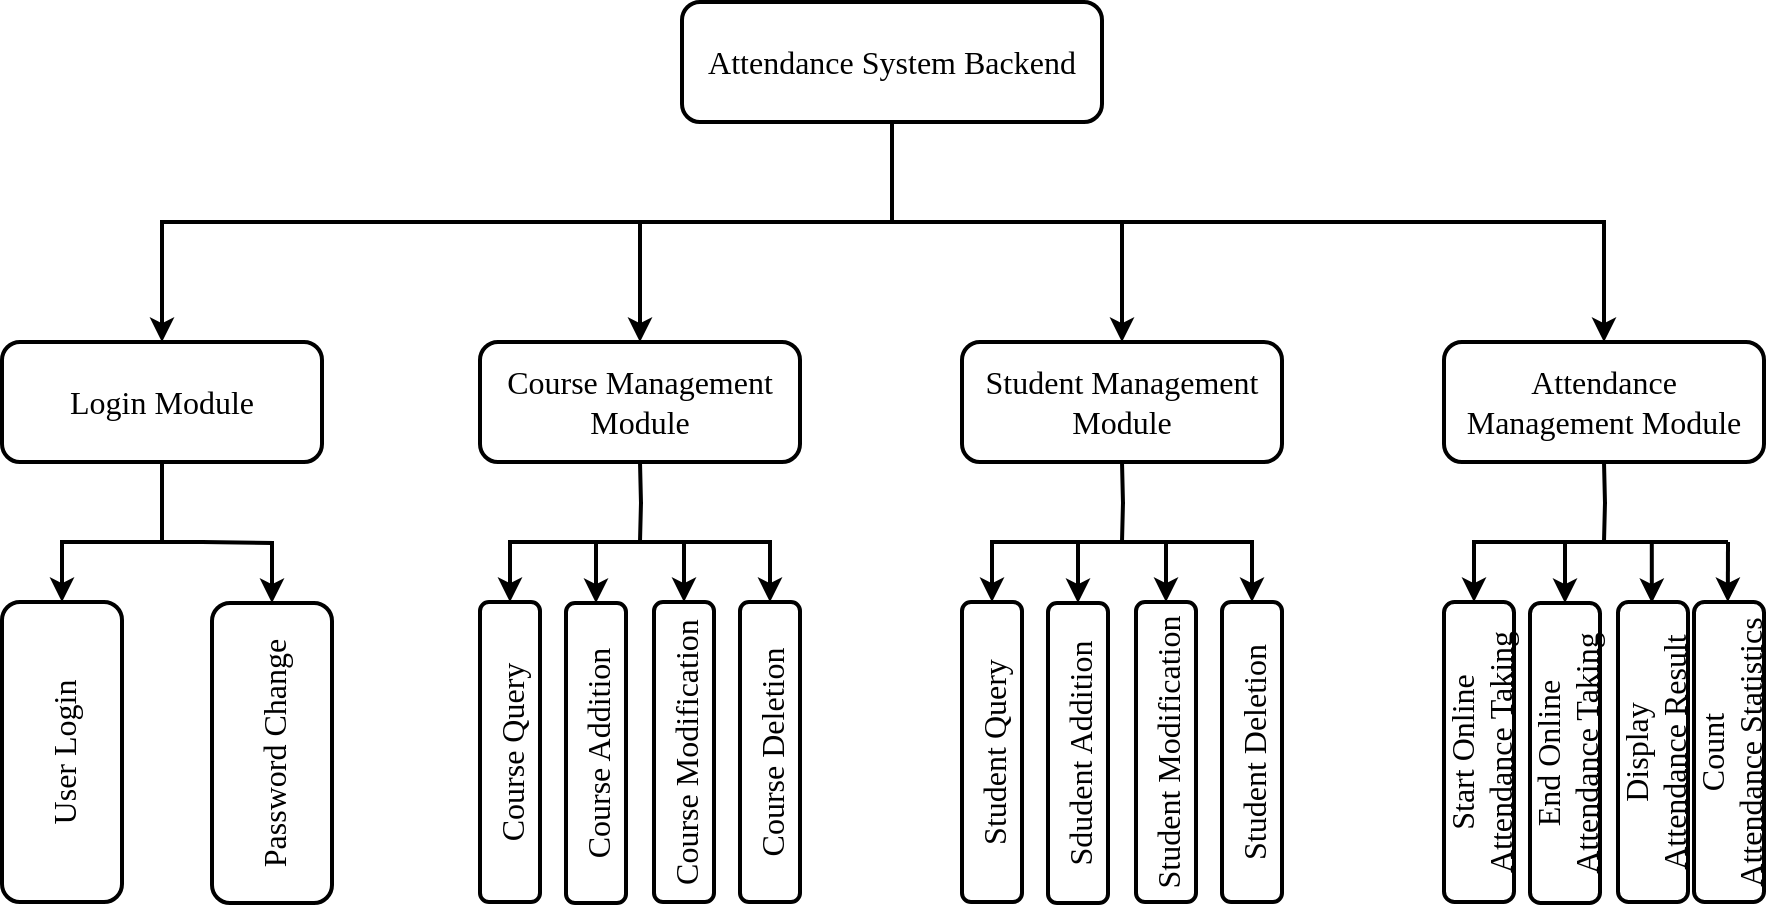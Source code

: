 <mxfile version="10.7.5" type="github"><diagram id="XP75O8i4h_e0qtDeSOuY" name="Page-1"><mxGraphModel dx="1394" dy="764" grid="1" gridSize="10" guides="1" tooltips="1" connect="1" arrows="1" fold="1" page="1" pageScale="1" pageWidth="1169" pageHeight="1654" math="0" shadow="0"><root><mxCell id="0"/><mxCell id="1" parent="0"/><mxCell id="nr78tzx3Nxgd6cYIlFxQ-1" value="" style="group;strokeWidth=2;fontFamily=Times New Roman;fontSize=16;" parent="1" vertex="1" connectable="0"><mxGeometry x="144" y="280" width="881" height="450.5" as="geometry"/></mxCell><mxCell id="Jf4ceNPTvB0KaYkVi9M4-646" style="edgeStyle=orthogonalEdgeStyle;rounded=0;orthogonalLoop=1;jettySize=auto;html=1;startArrow=none;startFill=0;endArrow=none;endFill=0;fontSize=16;strokeWidth=2;fontFamily=Times New Roman;" parent="nr78tzx3Nxgd6cYIlFxQ-1" source="Jf4ceNPTvB0KaYkVi9M4-635" edge="1"><mxGeometry relative="1" as="geometry"><mxPoint x="445" y="110" as="targetPoint"/></mxGeometry></mxCell><mxCell id="Jf4ceNPTvB0KaYkVi9M4-635" value="Attendance System Backend" style="rounded=1;whiteSpace=wrap;html=1;fontSize=16;strokeWidth=2;fontFamily=Times New Roman;" parent="nr78tzx3Nxgd6cYIlFxQ-1" vertex="1"><mxGeometry x="340" width="210" height="60" as="geometry"/></mxCell><mxCell id="Jf4ceNPTvB0KaYkVi9M4-652" style="edgeStyle=orthogonalEdgeStyle;rounded=0;orthogonalLoop=1;jettySize=auto;html=1;exitX=0.5;exitY=1;exitDx=0;exitDy=0;startArrow=none;startFill=0;endArrow=none;endFill=0;fontSize=16;strokeWidth=2;fontFamily=Times New Roman;" parent="nr78tzx3Nxgd6cYIlFxQ-1" source="Jf4ceNPTvB0KaYkVi9M4-636" edge="1"><mxGeometry relative="1" as="geometry"><mxPoint x="80" y="270" as="targetPoint"/></mxGeometry></mxCell><mxCell id="Jf4ceNPTvB0KaYkVi9M4-636" value="&lt;p&gt;Login Module&lt;/p&gt;" style="rounded=1;whiteSpace=wrap;html=1;fontSize=16;strokeWidth=2;fontFamily=Times New Roman;" parent="nr78tzx3Nxgd6cYIlFxQ-1" vertex="1"><mxGeometry y="170" width="160" height="60" as="geometry"/></mxCell><mxCell id="Jf4ceNPTvB0KaYkVi9M4-641" value="Course Management Module" style="rounded=1;whiteSpace=wrap;html=1;fontSize=16;strokeWidth=2;fontFamily=Times New Roman;" parent="nr78tzx3Nxgd6cYIlFxQ-1" vertex="1"><mxGeometry x="239" y="170" width="160" height="60" as="geometry"/></mxCell><mxCell id="Jf4ceNPTvB0KaYkVi9M4-642" value="Student Management Module" style="rounded=1;whiteSpace=wrap;html=1;fontSize=16;strokeWidth=2;fontFamily=Times New Roman;" parent="nr78tzx3Nxgd6cYIlFxQ-1" vertex="1"><mxGeometry x="480" y="170" width="160" height="60" as="geometry"/></mxCell><mxCell id="Jf4ceNPTvB0KaYkVi9M4-645" style="edgeStyle=orthogonalEdgeStyle;rounded=0;orthogonalLoop=1;jettySize=auto;html=1;exitX=0.5;exitY=0;exitDx=0;exitDy=0;startArrow=classic;startFill=1;endArrow=classic;endFill=1;fontSize=16;entryX=0.5;entryY=0;entryDx=0;entryDy=0;strokeWidth=2;fontFamily=Times New Roman;" parent="nr78tzx3Nxgd6cYIlFxQ-1" source="Jf4ceNPTvB0KaYkVi9M4-641" target="Jf4ceNPTvB0KaYkVi9M4-642" edge="1"><mxGeometry relative="1" as="geometry"><mxPoint x="560" y="80" as="targetPoint"/><Array as="points"><mxPoint x="319" y="110"/><mxPoint x="560" y="110"/></Array></mxGeometry></mxCell><mxCell id="Jf4ceNPTvB0KaYkVi9M4-643" value="Attendance Management Module" style="rounded=1;whiteSpace=wrap;html=1;fontSize=16;strokeWidth=2;fontFamily=Times New Roman;" parent="nr78tzx3Nxgd6cYIlFxQ-1" vertex="1"><mxGeometry x="721" y="170" width="160" height="60" as="geometry"/></mxCell><mxCell id="Jf4ceNPTvB0KaYkVi9M4-644" style="edgeStyle=orthogonalEdgeStyle;rounded=0;orthogonalLoop=1;jettySize=auto;html=1;fontSize=16;exitX=0.5;exitY=0;exitDx=0;exitDy=0;endArrow=classic;endFill=1;startArrow=classic;startFill=1;strokeWidth=2;fontFamily=Times New Roman;" parent="nr78tzx3Nxgd6cYIlFxQ-1" source="Jf4ceNPTvB0KaYkVi9M4-643" target="Jf4ceNPTvB0KaYkVi9M4-636" edge="1"><mxGeometry relative="1" as="geometry"><mxPoint x="445" y="110" as="targetPoint"/><mxPoint x="800" y="110" as="sourcePoint"/><Array as="points"><mxPoint x="801" y="110"/><mxPoint x="80" y="110"/></Array></mxGeometry></mxCell><mxCell id="Jf4ceNPTvB0KaYkVi9M4-648" value="User Login" style="rounded=1;direction=south;horizontal=0;fontSize=16;strokeWidth=2;fontFamily=Times New Roman;" parent="nr78tzx3Nxgd6cYIlFxQ-1" vertex="1"><mxGeometry y="300" width="60" height="150" as="geometry"/></mxCell><mxCell id="Jf4ceNPTvB0KaYkVi9M4-649" value="" style="edgeStyle=orthogonalEdgeStyle;elbow=vertical;rounded=0;strokeWidth=2;fontFamily=Times New Roman;fontSize=16;" parent="nr78tzx3Nxgd6cYIlFxQ-1" target="Jf4ceNPTvB0KaYkVi9M4-648" edge="1"><mxGeometry relative="1" as="geometry"><mxPoint x="100" y="270" as="sourcePoint"/><Array as="points"><mxPoint x="100" y="270"/><mxPoint x="30" y="270"/></Array></mxGeometry></mxCell><mxCell id="Jf4ceNPTvB0KaYkVi9M4-650" value="Password Change" style="rounded=1;direction=south;fontSize=16;horizontal=0;rotation=0;strokeWidth=2;fontFamily=Times New Roman;" parent="nr78tzx3Nxgd6cYIlFxQ-1" vertex="1"><mxGeometry x="105" y="300.5" width="60" height="150" as="geometry"/></mxCell><mxCell id="Jf4ceNPTvB0KaYkVi9M4-651" value="" style="edgeStyle=orthogonalEdgeStyle;elbow=vertical;rounded=0;strokeWidth=2;fontFamily=Times New Roman;fontSize=16;" parent="nr78tzx3Nxgd6cYIlFxQ-1" target="Jf4ceNPTvB0KaYkVi9M4-650" edge="1"><mxGeometry relative="1" as="geometry"><mxPoint x="100" y="270" as="sourcePoint"/></mxGeometry></mxCell><mxCell id="HuW9LGyB1FcWoMWZm66v-2" style="edgeStyle=orthogonalEdgeStyle;rounded=0;orthogonalLoop=1;jettySize=auto;html=1;exitX=0.5;exitY=1;exitDx=0;exitDy=0;startArrow=none;startFill=0;endArrow=none;endFill=0;fontSize=16;strokeWidth=2;fontFamily=Times New Roman;" parent="nr78tzx3Nxgd6cYIlFxQ-1" edge="1"><mxGeometry relative="1" as="geometry"><mxPoint x="319" y="270" as="targetPoint"/><mxPoint x="319" y="230" as="sourcePoint"/></mxGeometry></mxCell><mxCell id="HuW9LGyB1FcWoMWZm66v-3" value="Course Query" style="rounded=1;direction=south;horizontal=0;fontSize=16;strokeWidth=2;fontFamily=Times New Roman;" parent="nr78tzx3Nxgd6cYIlFxQ-1" vertex="1"><mxGeometry x="239" y="300" width="30" height="150" as="geometry"/></mxCell><mxCell id="HuW9LGyB1FcWoMWZm66v-4" value="" style="edgeStyle=orthogonalEdgeStyle;elbow=vertical;rounded=0;strokeWidth=2;fontFamily=Times New Roman;fontSize=16;" parent="nr78tzx3Nxgd6cYIlFxQ-1" target="HuW9LGyB1FcWoMWZm66v-3" edge="1"><mxGeometry relative="1" as="geometry"><mxPoint x="320" y="270" as="sourcePoint"/><Array as="points"><mxPoint x="320" y="270"/><mxPoint x="254" y="270"/></Array></mxGeometry></mxCell><mxCell id="HuW9LGyB1FcWoMWZm66v-5" value="Course Addition" style="rounded=1;direction=south;fontSize=16;horizontal=0;rotation=0;strokeWidth=2;fontFamily=Times New Roman;" parent="nr78tzx3Nxgd6cYIlFxQ-1" vertex="1"><mxGeometry x="282" y="300.5" width="30" height="150" as="geometry"/></mxCell><mxCell id="HuW9LGyB1FcWoMWZm66v-6" value="" style="edgeStyle=orthogonalEdgeStyle;elbow=vertical;rounded=0;strokeWidth=2;fontFamily=Times New Roman;fontSize=16;" parent="nr78tzx3Nxgd6cYIlFxQ-1" target="HuW9LGyB1FcWoMWZm66v-5" edge="1"><mxGeometry relative="1" as="geometry"><mxPoint x="352" y="270" as="sourcePoint"/><Array as="points"><mxPoint x="340" y="270"/><mxPoint x="297" y="270"/></Array></mxGeometry></mxCell><mxCell id="HuW9LGyB1FcWoMWZm66v-8" value="Course Modification" style="rounded=1;direction=south;horizontal=0;fontSize=16;strokeWidth=2;fontFamily=Times New Roman;" parent="nr78tzx3Nxgd6cYIlFxQ-1" vertex="1"><mxGeometry x="326" y="300" width="30" height="150" as="geometry"/></mxCell><mxCell id="HuW9LGyB1FcWoMWZm66v-10" value="Course Deletion" style="rounded=1;direction=south;fontSize=16;horizontal=0;rotation=0;strokeWidth=2;fontFamily=Times New Roman;" parent="nr78tzx3Nxgd6cYIlFxQ-1" vertex="1"><mxGeometry x="369" y="300" width="30" height="150" as="geometry"/></mxCell><mxCell id="HuW9LGyB1FcWoMWZm66v-13" value="" style="edgeStyle=orthogonalEdgeStyle;elbow=vertical;rounded=0;entryX=0;entryY=0.5;entryDx=0;entryDy=0;exitX=0;exitY=0.5;exitDx=0;exitDy=0;startArrow=classic;startFill=1;strokeWidth=2;fontFamily=Times New Roman;fontSize=16;" parent="nr78tzx3Nxgd6cYIlFxQ-1" source="HuW9LGyB1FcWoMWZm66v-10" target="HuW9LGyB1FcWoMWZm66v-8" edge="1"><mxGeometry relative="1" as="geometry"><mxPoint x="389" y="280" as="sourcePoint"/><mxPoint x="323" y="300" as="targetPoint"/><Array as="points"><mxPoint x="384" y="270"/><mxPoint x="341" y="270"/></Array></mxGeometry></mxCell><mxCell id="HuW9LGyB1FcWoMWZm66v-22" style="edgeStyle=orthogonalEdgeStyle;rounded=0;orthogonalLoop=1;jettySize=auto;html=1;exitX=0.5;exitY=1;exitDx=0;exitDy=0;startArrow=none;startFill=0;endArrow=none;endFill=0;fontSize=16;strokeWidth=2;fontFamily=Times New Roman;" parent="nr78tzx3Nxgd6cYIlFxQ-1" edge="1"><mxGeometry relative="1" as="geometry"><mxPoint x="560" y="270" as="targetPoint"/><mxPoint x="560" y="230" as="sourcePoint"/></mxGeometry></mxCell><mxCell id="HuW9LGyB1FcWoMWZm66v-23" value="Student Query" style="rounded=1;direction=south;horizontal=0;fontSize=16;strokeWidth=2;fontFamily=Times New Roman;" parent="nr78tzx3Nxgd6cYIlFxQ-1" vertex="1"><mxGeometry x="480" y="300" width="30" height="150" as="geometry"/></mxCell><mxCell id="HuW9LGyB1FcWoMWZm66v-24" value="" style="edgeStyle=orthogonalEdgeStyle;elbow=vertical;rounded=0;strokeWidth=2;fontFamily=Times New Roman;fontSize=16;" parent="nr78tzx3Nxgd6cYIlFxQ-1" target="HuW9LGyB1FcWoMWZm66v-23" edge="1"><mxGeometry relative="1" as="geometry"><mxPoint x="561" y="270" as="sourcePoint"/><Array as="points"><mxPoint x="561" y="270"/><mxPoint x="495" y="270"/></Array></mxGeometry></mxCell><mxCell id="HuW9LGyB1FcWoMWZm66v-25" value="Sdudent Addition" style="rounded=1;direction=south;fontSize=16;horizontal=0;rotation=0;strokeWidth=2;fontFamily=Times New Roman;" parent="nr78tzx3Nxgd6cYIlFxQ-1" vertex="1"><mxGeometry x="523" y="300.5" width="30" height="150" as="geometry"/></mxCell><mxCell id="HuW9LGyB1FcWoMWZm66v-26" value="" style="edgeStyle=orthogonalEdgeStyle;elbow=vertical;rounded=0;strokeWidth=2;fontFamily=Times New Roman;fontSize=16;" parent="nr78tzx3Nxgd6cYIlFxQ-1" target="HuW9LGyB1FcWoMWZm66v-25" edge="1"><mxGeometry relative="1" as="geometry"><mxPoint x="602" y="270" as="sourcePoint"/><Array as="points"><mxPoint x="581" y="270"/><mxPoint x="538" y="270"/></Array></mxGeometry></mxCell><mxCell id="HuW9LGyB1FcWoMWZm66v-27" value="Student Modification" style="rounded=1;direction=south;horizontal=0;fontSize=16;strokeWidth=2;fontFamily=Times New Roman;" parent="nr78tzx3Nxgd6cYIlFxQ-1" vertex="1"><mxGeometry x="567" y="300" width="30" height="150" as="geometry"/></mxCell><mxCell id="HuW9LGyB1FcWoMWZm66v-28" value="Student Deletion" style="rounded=1;direction=south;fontSize=16;horizontal=0;rotation=0;strokeWidth=2;fontFamily=Times New Roman;" parent="nr78tzx3Nxgd6cYIlFxQ-1" vertex="1"><mxGeometry x="610" y="300" width="30" height="150" as="geometry"/></mxCell><mxCell id="HuW9LGyB1FcWoMWZm66v-29" value="" style="edgeStyle=orthogonalEdgeStyle;elbow=vertical;rounded=0;entryX=0;entryY=0.5;entryDx=0;entryDy=0;exitX=0;exitY=0.5;exitDx=0;exitDy=0;startArrow=classic;startFill=1;strokeWidth=2;fontFamily=Times New Roman;fontSize=16;" parent="nr78tzx3Nxgd6cYIlFxQ-1" source="HuW9LGyB1FcWoMWZm66v-28" target="HuW9LGyB1FcWoMWZm66v-27" edge="1"><mxGeometry relative="1" as="geometry"><mxPoint x="630" y="280" as="sourcePoint"/><mxPoint x="564" y="300" as="targetPoint"/><Array as="points"><mxPoint x="625" y="270"/><mxPoint x="582" y="270"/></Array></mxGeometry></mxCell><mxCell id="HuW9LGyB1FcWoMWZm66v-30" style="edgeStyle=orthogonalEdgeStyle;rounded=0;orthogonalLoop=1;jettySize=auto;html=1;exitX=0.5;exitY=1;exitDx=0;exitDy=0;startArrow=none;startFill=0;endArrow=none;endFill=0;fontSize=16;strokeWidth=2;fontFamily=Times New Roman;" parent="nr78tzx3Nxgd6cYIlFxQ-1" edge="1"><mxGeometry relative="1" as="geometry"><mxPoint x="801" y="270" as="targetPoint"/><mxPoint x="801" y="230" as="sourcePoint"/></mxGeometry></mxCell><mxCell id="HuW9LGyB1FcWoMWZm66v-31" value="Start Online&#10;Attendance Taking" style="rounded=1;direction=south;horizontal=0;fontSize=16;strokeWidth=2;fontFamily=Times New Roman;" parent="nr78tzx3Nxgd6cYIlFxQ-1" vertex="1"><mxGeometry x="721" y="300" width="35" height="150" as="geometry"/></mxCell><mxCell id="HuW9LGyB1FcWoMWZm66v-32" value="" style="edgeStyle=orthogonalEdgeStyle;elbow=vertical;rounded=0;strokeWidth=2;fontFamily=Times New Roman;fontSize=16;" parent="nr78tzx3Nxgd6cYIlFxQ-1" target="HuW9LGyB1FcWoMWZm66v-31" edge="1"><mxGeometry relative="1" as="geometry"><mxPoint x="802" y="270" as="sourcePoint"/><Array as="points"><mxPoint x="802" y="270"/><mxPoint x="736" y="270"/></Array></mxGeometry></mxCell><mxCell id="HuW9LGyB1FcWoMWZm66v-33" value="End Online &#10;Attendance Taking" style="rounded=1;direction=south;fontSize=16;horizontal=0;rotation=0;strokeWidth=2;fontFamily=Times New Roman;" parent="nr78tzx3Nxgd6cYIlFxQ-1" vertex="1"><mxGeometry x="764" y="300.5" width="35" height="150" as="geometry"/></mxCell><mxCell id="HuW9LGyB1FcWoMWZm66v-34" value="" style="edgeStyle=orthogonalEdgeStyle;elbow=vertical;rounded=0;strokeWidth=2;fontFamily=Times New Roman;fontSize=16;" parent="nr78tzx3Nxgd6cYIlFxQ-1" target="HuW9LGyB1FcWoMWZm66v-33" edge="1"><mxGeometry relative="1" as="geometry"><mxPoint x="842" y="270" as="sourcePoint"/><Array as="points"><mxPoint x="822" y="270"/><mxPoint x="779" y="270"/></Array></mxGeometry></mxCell><mxCell id="HuW9LGyB1FcWoMWZm66v-35" value="Display &#10;Attendance Result" style="rounded=1;direction=south;horizontal=0;fontSize=16;strokeWidth=2;fontFamily=Times New Roman;" parent="nr78tzx3Nxgd6cYIlFxQ-1" vertex="1"><mxGeometry x="808" y="300" width="35" height="150" as="geometry"/></mxCell><mxCell id="HuW9LGyB1FcWoMWZm66v-38" value="Count&#10;Attendance Statistics" style="rounded=1;direction=south;horizontal=0;fontSize=16;strokeWidth=2;fontFamily=Times New Roman;" parent="nr78tzx3Nxgd6cYIlFxQ-1" vertex="1"><mxGeometry x="846" y="300" width="35" height="150" as="geometry"/></mxCell><mxCell id="HuW9LGyB1FcWoMWZm66v-42" value="" style="edgeStyle=orthogonalEdgeStyle;elbow=vertical;rounded=0;strokeWidth=2;fontFamily=Times New Roman;fontSize=16;" parent="nr78tzx3Nxgd6cYIlFxQ-1" edge="1"><mxGeometry relative="1" as="geometry"><mxPoint x="863" y="270" as="sourcePoint"/><Array as="points"><mxPoint x="825" y="270"/></Array><mxPoint x="824.912" y="300.5" as="targetPoint"/></mxGeometry></mxCell><mxCell id="HuW9LGyB1FcWoMWZm66v-43" value="" style="edgeStyle=orthogonalEdgeStyle;elbow=vertical;rounded=0;strokeWidth=2;fontFamily=Times New Roman;fontSize=16;" parent="nr78tzx3Nxgd6cYIlFxQ-1" edge="1"><mxGeometry relative="1" as="geometry"><mxPoint x="863" y="270" as="sourcePoint"/><Array as="points"><mxPoint x="863" y="270"/></Array><mxPoint x="862.912" y="300" as="targetPoint"/></mxGeometry></mxCell></root></mxGraphModel></diagram><diagram id="2rw0ekKiOPm2Z43xsEIM" name="Page-2"><mxGraphModel dx="1394" dy="764" grid="1" gridSize="10" guides="1" tooltips="1" connect="1" arrows="1" fold="1" page="1" pageScale="1" pageWidth="1169" pageHeight="1654" math="0" shadow="0"><root><mxCell id="0JlnP3TCl77owEYfYUdM-0"/><mxCell id="0JlnP3TCl77owEYfYUdM-1" parent="0JlnP3TCl77owEYfYUdM-0"/><mxCell id="0l5lb1MyClgkefUJJr4b-0" value="" style="group;strokeWidth=2;fontFamily=Times New Roman;fontSize=16;" parent="0JlnP3TCl77owEYfYUdM-1" vertex="1" connectable="0"><mxGeometry x="120" y="279.5" width="881" height="450.5" as="geometry"/></mxCell><mxCell id="RZPuJrItvvaIGkLxNK0i-1" style="edgeStyle=orthogonalEdgeStyle;rounded=0;orthogonalLoop=1;jettySize=auto;html=1;startArrow=none;startFill=0;endArrow=none;endFill=0;fontSize=16;strokeWidth=2;fontFamily=Times New Roman;" parent="0l5lb1MyClgkefUJJr4b-0" source="RZPuJrItvvaIGkLxNK0i-2" edge="1"><mxGeometry relative="1" as="geometry"><mxPoint x="445" y="110" as="targetPoint"/></mxGeometry></mxCell><mxCell id="RZPuJrItvvaIGkLxNK0i-2" value="Attendance System Frontend" style="rounded=1;whiteSpace=wrap;html=1;fontSize=16;strokeWidth=2;fontFamily=Times New Roman;" parent="0l5lb1MyClgkefUJJr4b-0" vertex="1"><mxGeometry x="330" width="230" height="60" as="geometry"/></mxCell><mxCell id="RZPuJrItvvaIGkLxNK0i-4" value="Login Module" style="rounded=1;whiteSpace=wrap;html=1;fontSize=16;strokeWidth=2;fontFamily=Times New Roman;" parent="0l5lb1MyClgkefUJJr4b-0" vertex="1"><mxGeometry y="170" width="160" height="60" as="geometry"/></mxCell><mxCell id="RZPuJrItvvaIGkLxNK0i-6" value="Personal Information Management Module" style="rounded=1;whiteSpace=wrap;html=1;fontSize=16;strokeWidth=2;fontFamily=Times New Roman;" parent="0l5lb1MyClgkefUJJr4b-0" vertex="1"><mxGeometry x="239" y="170" width="160" height="60" as="geometry"/></mxCell><mxCell id="RZPuJrItvvaIGkLxNK0i-7" value="Barcode Scanning Module" style="rounded=1;whiteSpace=wrap;html=1;fontSize=16;strokeWidth=2;fontFamily=Times New Roman;" parent="0l5lb1MyClgkefUJJr4b-0" vertex="1"><mxGeometry x="480" y="170" width="160" height="60" as="geometry"/></mxCell><mxCell id="RZPuJrItvvaIGkLxNK0i-5" style="edgeStyle=orthogonalEdgeStyle;rounded=0;orthogonalLoop=1;jettySize=auto;html=1;exitX=0.5;exitY=0;exitDx=0;exitDy=0;startArrow=classic;startFill=1;endArrow=classic;endFill=1;fontSize=16;entryX=0.5;entryY=0;entryDx=0;entryDy=0;strokeWidth=2;fontFamily=Times New Roman;" parent="0l5lb1MyClgkefUJJr4b-0" source="RZPuJrItvvaIGkLxNK0i-6" target="RZPuJrItvvaIGkLxNK0i-7" edge="1"><mxGeometry relative="1" as="geometry"><mxPoint x="560" y="80" as="targetPoint"/><Array as="points"><mxPoint x="319" y="110"/><mxPoint x="560" y="110"/></Array></mxGeometry></mxCell><mxCell id="RZPuJrItvvaIGkLxNK0i-8" value="Attendance Management Module" style="rounded=1;whiteSpace=wrap;html=1;fontSize=16;strokeWidth=2;fontFamily=Times New Roman;" parent="0l5lb1MyClgkefUJJr4b-0" vertex="1"><mxGeometry x="721" y="170" width="160" height="60" as="geometry"/></mxCell><mxCell id="RZPuJrItvvaIGkLxNK0i-0" style="edgeStyle=orthogonalEdgeStyle;rounded=0;orthogonalLoop=1;jettySize=auto;html=1;fontSize=16;exitX=0.5;exitY=0;exitDx=0;exitDy=0;endArrow=classic;endFill=1;startArrow=classic;startFill=1;strokeWidth=2;fontFamily=Times New Roman;" parent="0l5lb1MyClgkefUJJr4b-0" source="RZPuJrItvvaIGkLxNK0i-8" target="RZPuJrItvvaIGkLxNK0i-4" edge="1"><mxGeometry relative="1" as="geometry"><mxPoint x="445" y="110" as="targetPoint"/><mxPoint x="800" y="110" as="sourcePoint"/><Array as="points"><mxPoint x="801" y="110"/><mxPoint x="80" y="110"/></Array></mxGeometry></mxCell><mxCell id="RZPuJrItvvaIGkLxNK0i-13" style="edgeStyle=orthogonalEdgeStyle;rounded=0;orthogonalLoop=1;jettySize=auto;html=1;exitX=0.5;exitY=1;exitDx=0;exitDy=0;startArrow=none;startFill=0;endArrow=none;endFill=0;fontSize=16;strokeWidth=2;fontFamily=Times New Roman;" parent="0l5lb1MyClgkefUJJr4b-0" edge="1"><mxGeometry relative="1" as="geometry"><mxPoint x="319" y="270" as="targetPoint"/><mxPoint x="319" y="230" as="sourcePoint"/></mxGeometry></mxCell><mxCell id="mdvCSTBph2OAbKjQvbYb-0" value="Modify Password" style="rounded=1;direction=south;horizontal=0;fontSize=16;strokeWidth=2;fontFamily=Times New Roman;" parent="0l5lb1MyClgkefUJJr4b-0" vertex="1"><mxGeometry x="346" y="300" width="53" height="150" as="geometry"/></mxCell><mxCell id="RZPuJrItvvaIGkLxNK0i-15" value="" style="edgeStyle=orthogonalEdgeStyle;elbow=vertical;rounded=0;fontSize=16;exitX=0;exitY=0.5;exitDx=0;exitDy=0;startArrow=classic;startFill=1;strokeWidth=2;fontFamily=Times New Roman;" parent="0l5lb1MyClgkefUJJr4b-0" edge="1"><mxGeometry relative="1" as="geometry"><mxPoint x="372.5" y="299.667" as="sourcePoint"/><Array as="points"><mxPoint x="373" y="270"/><mxPoint x="266" y="270"/></Array><mxPoint x="266" y="300" as="targetPoint"/></mxGeometry></mxCell><mxCell id="RZPuJrItvvaIGkLxNK0i-29" style="edgeStyle=orthogonalEdgeStyle;rounded=0;orthogonalLoop=1;jettySize=auto;html=1;exitX=0.5;exitY=1;exitDx=0;exitDy=0;startArrow=none;startFill=0;endArrow=none;endFill=0;fontSize=16;strokeWidth=2;fontFamily=Times New Roman;" parent="0l5lb1MyClgkefUJJr4b-0" edge="1"><mxGeometry relative="1" as="geometry"><mxPoint x="801" y="270" as="targetPoint"/><mxPoint x="801" y="230" as="sourcePoint"/></mxGeometry></mxCell><mxCell id="RZPuJrItvvaIGkLxNK0i-31" value="" style="edgeStyle=orthogonalEdgeStyle;elbow=vertical;rounded=0;fontSize=16;exitX=0;exitY=0.5;exitDx=0;exitDy=0;startArrow=classic;startFill=1;strokeWidth=2;fontFamily=Times New Roman;" parent="0l5lb1MyClgkefUJJr4b-0" edge="1"><mxGeometry relative="1" as="geometry"><mxPoint x="855" y="301" as="sourcePoint"/><Array as="points"><mxPoint x="855" y="270"/><mxPoint x="736" y="270"/></Array><mxPoint x="736" y="300" as="targetPoint"/></mxGeometry></mxCell><mxCell id="tKhP-spzGHvI6B85Xa8R-4" value="Query Personal&#10;Information" style="rounded=1;direction=south;horizontal=0;fontSize=16;strokeWidth=2;fontFamily=Times New Roman;" parent="0l5lb1MyClgkefUJJr4b-0" vertex="1"><mxGeometry x="239" y="300.5" width="53" height="150" as="geometry"/></mxCell><mxCell id="tKhP-spzGHvI6B85Xa8R-6" value="Query On-going&#10;Attendance Taking" style="rounded=1;direction=south;horizontal=0;fontSize=16;strokeWidth=2;fontFamily=Times New Roman;" parent="0l5lb1MyClgkefUJJr4b-0" vertex="1"><mxGeometry x="721" y="300" width="53" height="150" as="geometry"/></mxCell><mxCell id="tKhP-spzGHvI6B85Xa8R-8" value="Query Past&#10;Attendance Taking" style="rounded=1;direction=south;horizontal=0;fontSize=16;strokeWidth=2;fontFamily=Times New Roman;" parent="0l5lb1MyClgkefUJJr4b-0" vertex="1"><mxGeometry x="828" y="300.5" width="53" height="150" as="geometry"/></mxCell></root></mxGraphModel></diagram><diagram id="YyG2xEEWL4k4XYd6yRSI" name="Page-3"><mxGraphModel dx="1394" dy="764" grid="1" gridSize="10" guides="1" tooltips="1" connect="1" arrows="1" fold="1" page="1" pageScale="1" pageWidth="1169" pageHeight="1654" math="0" shadow="0"><root><mxCell id="d3N0oeEtfmDXNpsI9wYd-0"/><mxCell id="d3N0oeEtfmDXNpsI9wYd-1" parent="d3N0oeEtfmDXNpsI9wYd-0"/><mxCell id="d3N0oeEtfmDXNpsI9wYd-54" value="" style="strokeWidth=2;html=1;shape=mxgraph.flowchart.annotation_2;align=left;pointerEvents=1;fontSize=16;direction=south;fontFamily=Times New Roman;" parent="d3N0oeEtfmDXNpsI9wYd-1" vertex="1"><mxGeometry x="294" y="508" width="480" height="70" as="geometry"/></mxCell><mxCell id="d3N0oeEtfmDXNpsI9wYd-59" style="edgeStyle=orthogonalEdgeStyle;rounded=0;orthogonalLoop=1;jettySize=auto;html=1;exitX=0.5;exitY=1;exitDx=0;exitDy=0;exitPerimeter=0;entryX=0.5;entryY=0;entryDx=0;entryDy=0;startArrow=none;startFill=0;fontSize=16;endArrow=classic;endFill=1;strokeWidth=2;fontFamily=Times New Roman;" parent="d3N0oeEtfmDXNpsI9wYd-1" source="d3N0oeEtfmDXNpsI9wYd-41" target="d3N0oeEtfmDXNpsI9wYd-42" edge="1"><mxGeometry relative="1" as="geometry"/></mxCell><mxCell id="d3N0oeEtfmDXNpsI9wYd-41" value="Start" style="strokeWidth=2;html=1;shape=mxgraph.flowchart.start_1;whiteSpace=wrap;fontSize=16;align=center;fontFamily=Times New Roman;" parent="d3N0oeEtfmDXNpsI9wYd-1" vertex="1"><mxGeometry x="479" y="19" width="100" height="60" as="geometry"/></mxCell><mxCell id="d3N0oeEtfmDXNpsI9wYd-60" style="edgeStyle=orthogonalEdgeStyle;rounded=0;orthogonalLoop=1;jettySize=auto;html=1;exitX=0.5;exitY=1;exitDx=0;exitDy=0;entryX=0.5;entryY=0;entryDx=0;entryDy=0;entryPerimeter=0;startArrow=none;startFill=0;endArrow=classic;endFill=1;fontSize=16;strokeWidth=2;fontFamily=Times New Roman;" parent="d3N0oeEtfmDXNpsI9wYd-1" source="d3N0oeEtfmDXNpsI9wYd-42" target="d3N0oeEtfmDXNpsI9wYd-43" edge="1"><mxGeometry relative="1" as="geometry"/></mxCell><mxCell id="d3N0oeEtfmDXNpsI9wYd-42" value="Login" style="rounded=1;whiteSpace=wrap;html=1;absoluteArcSize=1;arcSize=14;strokeWidth=2;fontSize=16;align=center;fontFamily=Times New Roman;" parent="d3N0oeEtfmDXNpsI9wYd-1" vertex="1"><mxGeometry x="479" y="120" width="100" height="50" as="geometry"/></mxCell><mxCell id="d3N0oeEtfmDXNpsI9wYd-62" style="edgeStyle=orthogonalEdgeStyle;rounded=0;orthogonalLoop=1;jettySize=auto;html=1;startArrow=none;startFill=0;endArrow=classic;endFill=1;fontSize=16;exitX=0.5;exitY=1;exitDx=0;exitDy=0;exitPerimeter=0;entryX=0.45;entryY=0.04;entryDx=0;entryDy=0;entryPerimeter=0;strokeWidth=2;fontFamily=Times New Roman;" parent="d3N0oeEtfmDXNpsI9wYd-1" source="d3N0oeEtfmDXNpsI9wYd-43" target="d3N0oeEtfmDXNpsI9wYd-45" edge="1"><mxGeometry relative="1" as="geometry"><mxPoint x="529" y="294" as="targetPoint"/><mxPoint x="529" y="274" as="sourcePoint"/></mxGeometry></mxCell><mxCell id="d3N0oeEtfmDXNpsI9wYd-64" style="edgeStyle=orthogonalEdgeStyle;rounded=0;orthogonalLoop=1;jettySize=auto;html=1;startArrow=none;startFill=0;endArrow=classic;endFill=1;fontSize=16;entryX=1;entryY=0.5;entryDx=0;entryDy=0;strokeWidth=2;fontFamily=Times New Roman;" parent="d3N0oeEtfmDXNpsI9wYd-1" source="d3N0oeEtfmDXNpsI9wYd-43" target="d3N0oeEtfmDXNpsI9wYd-42" edge="1"><mxGeometry relative="1" as="geometry"><mxPoint x="640" y="140" as="targetPoint"/><Array as="points"><mxPoint x="630" y="230"/><mxPoint x="630" y="145"/></Array></mxGeometry></mxCell><mxCell id="d3N0oeEtfmDXNpsI9wYd-43" value="Verify Login" style="strokeWidth=2;html=1;shape=mxgraph.flowchart.decision;whiteSpace=wrap;fontSize=16;align=center;fontFamily=Times New Roman;" parent="d3N0oeEtfmDXNpsI9wYd-1" vertex="1"><mxGeometry x="474" y="200" width="110" height="60" as="geometry"/></mxCell><mxCell id="d3N0oeEtfmDXNpsI9wYd-69" style="edgeStyle=orthogonalEdgeStyle;rounded=0;orthogonalLoop=1;jettySize=auto;html=1;exitX=0.5;exitY=1;exitDx=0;exitDy=0;startArrow=none;startFill=0;endArrow=classic;endFill=1;fontSize=16;strokeWidth=2;fontFamily=Times New Roman;" parent="d3N0oeEtfmDXNpsI9wYd-1" source="d3N0oeEtfmDXNpsI9wYd-45" edge="1"><mxGeometry relative="1" as="geometry"><mxPoint x="534" y="380" as="targetPoint"/></mxGeometry></mxCell><mxCell id="d3N0oeEtfmDXNpsI9wYd-45" value="Add Course" style="rounded=1;whiteSpace=wrap;html=1;absoluteArcSize=1;arcSize=14;strokeWidth=2;fontSize=16;align=center;fontFamily=Times New Roman;" parent="d3N0oeEtfmDXNpsI9wYd-1" vertex="1"><mxGeometry x="484" y="298" width="100" height="50" as="geometry"/></mxCell><mxCell id="d3N0oeEtfmDXNpsI9wYd-67" style="edgeStyle=orthogonalEdgeStyle;rounded=0;orthogonalLoop=1;jettySize=auto;html=1;entryX=0;entryY=0.5;entryDx=0;entryDy=0;startArrow=none;startFill=0;endArrow=classic;endFill=1;fontSize=16;strokeWidth=2;fontFamily=Times New Roman;" parent="d3N0oeEtfmDXNpsI9wYd-1" source="d3N0oeEtfmDXNpsI9wYd-46" target="d3N0oeEtfmDXNpsI9wYd-47" edge="1"><mxGeometry relative="1" as="geometry"/></mxCell><mxCell id="d3N0oeEtfmDXNpsI9wYd-70" style="edgeStyle=orthogonalEdgeStyle;rounded=0;orthogonalLoop=1;jettySize=auto;html=1;startArrow=none;startFill=0;endArrow=classic;endFill=1;fontSize=16;strokeWidth=2;fontFamily=Times New Roman;" parent="d3N0oeEtfmDXNpsI9wYd-1" source="d3N0oeEtfmDXNpsI9wYd-46" edge="1"><mxGeometry relative="1" as="geometry"><mxPoint x="534" y="460" as="targetPoint"/></mxGeometry></mxCell><mxCell id="d3N0oeEtfmDXNpsI9wYd-46" value="Edit Course" style="rounded=1;whiteSpace=wrap;html=1;absoluteArcSize=1;arcSize=14;strokeWidth=2;fontSize=16;align=center;fontFamily=Times New Roman;" parent="d3N0oeEtfmDXNpsI9wYd-1" vertex="1"><mxGeometry x="484" y="378" width="100" height="50" as="geometry"/></mxCell><mxCell id="d3N0oeEtfmDXNpsI9wYd-71" style="edgeStyle=orthogonalEdgeStyle;rounded=0;orthogonalLoop=1;jettySize=auto;html=1;exitX=0.5;exitY=1;exitDx=0;exitDy=0;entryX=1;entryY=0.5;entryDx=0;entryDy=0;startArrow=none;startFill=0;endArrow=classic;endFill=1;fontSize=16;strokeWidth=2;fontFamily=Times New Roman;" parent="d3N0oeEtfmDXNpsI9wYd-1" source="d3N0oeEtfmDXNpsI9wYd-47" target="d3N0oeEtfmDXNpsI9wYd-48" edge="1"><mxGeometry relative="1" as="geometry"/></mxCell><mxCell id="d3N0oeEtfmDXNpsI9wYd-47" value="Import Students" style="rounded=1;whiteSpace=wrap;html=1;absoluteArcSize=1;arcSize=14;strokeWidth=2;fontSize=16;align=center;fontFamily=Times New Roman;" parent="d3N0oeEtfmDXNpsI9wYd-1" vertex="1"><mxGeometry x="640" y="378" width="100" height="50" as="geometry"/></mxCell><mxCell id="d3N0oeEtfmDXNpsI9wYd-48" value="Course Ready" style="rounded=1;whiteSpace=wrap;html=1;absoluteArcSize=1;arcSize=14;strokeWidth=2;fontSize=16;align=center;fontFamily=Times New Roman;" parent="d3N0oeEtfmDXNpsI9wYd-1" vertex="1"><mxGeometry x="484" y="458" width="100" height="50" as="geometry"/></mxCell><mxCell id="d3N0oeEtfmDXNpsI9wYd-49" value="Modify Course" style="rounded=1;whiteSpace=wrap;html=1;absoluteArcSize=1;arcSize=14;strokeWidth=2;fontSize=16;align=center;fontFamily=Times New Roman;" parent="d3N0oeEtfmDXNpsI9wYd-1" vertex="1"><mxGeometry x="231.5" y="578" width="125" height="50" as="geometry"/></mxCell><mxCell id="d3N0oeEtfmDXNpsI9wYd-50" value="Take Attendance using Barcode" style="rounded=1;whiteSpace=wrap;html=1;absoluteArcSize=1;arcSize=14;strokeWidth=2;fontSize=16;align=center;fontFamily=Times New Roman;" parent="d3N0oeEtfmDXNpsI9wYd-1" vertex="1"><mxGeometry x="391.5" y="578" width="125" height="50" as="geometry"/></mxCell><mxCell id="d3N0oeEtfmDXNpsI9wYd-51" value="Attendance Statistic" style="rounded=1;whiteSpace=wrap;html=1;absoluteArcSize=1;arcSize=14;strokeWidth=2;fontSize=16;align=center;fontFamily=Times New Roman;" parent="d3N0oeEtfmDXNpsI9wYd-1" vertex="1"><mxGeometry x="551.5" y="578" width="125" height="50" as="geometry"/></mxCell><mxCell id="d3N0oeEtfmDXNpsI9wYd-52" value="Modify Delete Add Student" style="rounded=1;whiteSpace=wrap;html=1;absoluteArcSize=1;arcSize=14;strokeWidth=2;fontSize=16;align=center;fontFamily=Times New Roman;" parent="d3N0oeEtfmDXNpsI9wYd-1" vertex="1"><mxGeometry x="711.5" y="578" width="125" height="50" as="geometry"/></mxCell><mxCell id="d3N0oeEtfmDXNpsI9wYd-57" value="" style="strokeWidth=2;html=1;shape=mxgraph.flowchart.annotation_2;align=left;pointerEvents=1;fontSize=16;rotation=-90;direction=west;fontFamily=Times New Roman;" parent="d3N0oeEtfmDXNpsI9wYd-1" vertex="1"><mxGeometry x="500" y="464" width="69" height="159" as="geometry"/></mxCell><mxCell id="d3N0oeEtfmDXNpsI9wYd-76" style="edgeStyle=orthogonalEdgeStyle;rounded=0;orthogonalLoop=1;jettySize=auto;html=1;exitX=0;exitY=0.5;exitDx=0;exitDy=0;exitPerimeter=0;startArrow=none;startFill=0;endArrow=classic;endFill=1;fontSize=16;strokeWidth=2;fontFamily=Times New Roman;" parent="d3N0oeEtfmDXNpsI9wYd-1" source="d3N0oeEtfmDXNpsI9wYd-58" target="d3N0oeEtfmDXNpsI9wYd-72" edge="1"><mxGeometry relative="1" as="geometry"><Array as="points"><mxPoint x="534" y="699"/></Array></mxGeometry></mxCell><mxCell id="d3N0oeEtfmDXNpsI9wYd-58" value="" style="strokeWidth=2;html=1;shape=mxgraph.flowchart.annotation_1;align=left;pointerEvents=1;fontSize=16;rotation=-90;fontFamily=Times New Roman;" parent="d3N0oeEtfmDXNpsI9wYd-1" vertex="1"><mxGeometry x="501" y="425" width="71" height="477" as="geometry"/></mxCell><mxCell id="d3N0oeEtfmDXNpsI9wYd-63" value="Sucess" style="text;html=1;resizable=0;points=[];autosize=1;align=left;verticalAlign=top;spacingTop=-4;fontSize=16;fontFamily=Times New Roman;" parent="d3N0oeEtfmDXNpsI9wYd-1" vertex="1"><mxGeometry x="532" y="264" width="70" height="20" as="geometry"/></mxCell><mxCell id="d3N0oeEtfmDXNpsI9wYd-65" value="Fail" style="text;html=1;resizable=0;points=[];autosize=1;align=left;verticalAlign=top;spacingTop=-4;fontSize=16;fontFamily=Times New Roman;" parent="d3N0oeEtfmDXNpsI9wYd-1" vertex="1"><mxGeometry x="590" y="180" width="40" height="20" as="geometry"/></mxCell><mxCell id="d3N0oeEtfmDXNpsI9wYd-72" value="Quit" style="strokeWidth=2;html=1;shape=mxgraph.flowchart.terminator;whiteSpace=wrap;fontSize=16;align=center;fontFamily=Times New Roman;" parent="d3N0oeEtfmDXNpsI9wYd-1" vertex="1"><mxGeometry x="484" y="740" width="100" height="60" as="geometry"/></mxCell></root></mxGraphModel></diagram><diagram id="LpsTFPzBOFS2P5Bg5DG8" name="Page-4"><mxGraphModel dx="1394" dy="764" grid="1" gridSize="10" guides="1" tooltips="1" connect="1" arrows="1" fold="1" page="1" pageScale="1" pageWidth="1169" pageHeight="1654" math="0" shadow="0"><root><mxCell id="GjWQhwqvXMnI3Vqf9z6g-0"/><mxCell id="GjWQhwqvXMnI3Vqf9z6g-1" parent="GjWQhwqvXMnI3Vqf9z6g-0"/><mxCell id="oLtWdfadOIGDFQPEMvaU-0" value="" style="strokeWidth=2;html=1;shape=mxgraph.flowchart.annotation_2;align=left;pointerEvents=1;fontSize=16;direction=south;fontFamily=Times New Roman;" parent="GjWQhwqvXMnI3Vqf9z6g-1" vertex="1"><mxGeometry x="289" y="263" width="480" height="70" as="geometry"/></mxCell><mxCell id="oLtWdfadOIGDFQPEMvaU-1" style="edgeStyle=orthogonalEdgeStyle;rounded=0;orthogonalLoop=1;jettySize=auto;html=1;exitX=0.5;exitY=1;exitDx=0;exitDy=0;exitPerimeter=0;entryX=0.5;entryY=0;entryDx=0;entryDy=0;startArrow=none;startFill=0;fontSize=16;endArrow=classic;endFill=1;strokeWidth=2;fontFamily=Times New Roman;" parent="GjWQhwqvXMnI3Vqf9z6g-1" source="oLtWdfadOIGDFQPEMvaU-2" target="oLtWdfadOIGDFQPEMvaU-4" edge="1"><mxGeometry relative="1" as="geometry"/></mxCell><mxCell id="oLtWdfadOIGDFQPEMvaU-2" value="Start" style="strokeWidth=2;html=1;shape=mxgraph.flowchart.start_1;whiteSpace=wrap;fontSize=16;align=center;fontFamily=Times New Roman;" parent="GjWQhwqvXMnI3Vqf9z6g-1" vertex="1"><mxGeometry x="479" y="21" width="100" height="60" as="geometry"/></mxCell><mxCell id="oLtWdfadOIGDFQPEMvaU-3" style="edgeStyle=orthogonalEdgeStyle;rounded=0;orthogonalLoop=1;jettySize=auto;html=1;exitX=0.5;exitY=1;exitDx=0;exitDy=0;entryX=0.5;entryY=0;entryDx=0;entryDy=0;entryPerimeter=0;startArrow=none;startFill=0;endArrow=classic;endFill=1;fontSize=16;strokeWidth=2;fontFamily=Times New Roman;" parent="GjWQhwqvXMnI3Vqf9z6g-1" source="oLtWdfadOIGDFQPEMvaU-4" target="oLtWdfadOIGDFQPEMvaU-7" edge="1"><mxGeometry relative="1" as="geometry"/></mxCell><mxCell id="oLtWdfadOIGDFQPEMvaU-4" value="Login" style="rounded=1;whiteSpace=wrap;html=1;absoluteArcSize=1;arcSize=14;strokeWidth=2;fontSize=16;align=center;fontFamily=Times New Roman;" parent="GjWQhwqvXMnI3Vqf9z6g-1" vertex="1"><mxGeometry x="479" y="122" width="100" height="50" as="geometry"/></mxCell><mxCell id="oLtWdfadOIGDFQPEMvaU-6" style="edgeStyle=orthogonalEdgeStyle;rounded=0;orthogonalLoop=1;jettySize=auto;html=1;startArrow=none;startFill=0;endArrow=classic;endFill=1;fontSize=16;entryX=1;entryY=0.5;entryDx=0;entryDy=0;strokeWidth=2;fontFamily=Times New Roman;" parent="GjWQhwqvXMnI3Vqf9z6g-1" source="oLtWdfadOIGDFQPEMvaU-7" target="oLtWdfadOIGDFQPEMvaU-4" edge="1"><mxGeometry relative="1" as="geometry"><mxPoint x="640" y="142" as="targetPoint"/><Array as="points"><mxPoint x="630" y="232"/><mxPoint x="630" y="147"/></Array></mxGeometry></mxCell><mxCell id="oLtWdfadOIGDFQPEMvaU-7" value="Verify Login" style="strokeWidth=2;html=1;shape=mxgraph.flowchart.decision;whiteSpace=wrap;fontSize=16;align=center;fontFamily=Times New Roman;" parent="GjWQhwqvXMnI3Vqf9z6g-1" vertex="1"><mxGeometry x="474" y="202" width="110" height="60" as="geometry"/></mxCell><mxCell id="oLtWdfadOIGDFQPEMvaU-16" value="Query Past Attendance Taking" style="rounded=1;whiteSpace=wrap;html=1;absoluteArcSize=1;arcSize=14;strokeWidth=2;fontSize=16;align=center;fontFamily=Times New Roman;" parent="GjWQhwqvXMnI3Vqf9z6g-1" vertex="1"><mxGeometry x="220" y="333" width="141" height="50" as="geometry"/></mxCell><mxCell id="oX0Fs0YAMrmIkeFuzI80-2" value="" style="edgeStyle=orthogonalEdgeStyle;rounded=0;orthogonalLoop=1;jettySize=auto;html=1;startArrow=none;startFill=0;endArrow=none;endFill=0;strokeWidth=2;fontSize=16;fontFamily=Times New Roman;" parent="GjWQhwqvXMnI3Vqf9z6g-1" source="oLtWdfadOIGDFQPEMvaU-17" target="oX0Fs0YAMrmIkeFuzI80-1" edge="1"><mxGeometry relative="1" as="geometry"/></mxCell><mxCell id="oLtWdfadOIGDFQPEMvaU-17" value="Query On-going Attendance Taking" style="rounded=1;whiteSpace=wrap;html=1;absoluteArcSize=1;arcSize=14;strokeWidth=2;fontSize=16;align=center;fontFamily=Times New Roman;" parent="GjWQhwqvXMnI3Vqf9z6g-1" vertex="1"><mxGeometry x="460" y="333" width="141" height="50" as="geometry"/></mxCell><mxCell id="oX0Fs0YAMrmIkeFuzI80-1" value="Scan Barcode to Take Attendance" style="rounded=1;whiteSpace=wrap;html=1;absoluteArcSize=1;arcSize=14;strokeWidth=2;fontSize=16;align=center;fontFamily=Times New Roman;" parent="GjWQhwqvXMnI3Vqf9z6g-1" vertex="1"><mxGeometry x="461" y="420" width="139" height="50" as="geometry"/></mxCell><mxCell id="oX0Fs0YAMrmIkeFuzI80-4" value="" style="edgeStyle=orthogonalEdgeStyle;rounded=0;orthogonalLoop=1;jettySize=auto;html=1;startArrow=none;startFill=0;endArrow=none;endFill=0;strokeWidth=2;fontSize=16;fontFamily=Times New Roman;" parent="GjWQhwqvXMnI3Vqf9z6g-1" source="oLtWdfadOIGDFQPEMvaU-19" target="oX0Fs0YAMrmIkeFuzI80-3" edge="1"><mxGeometry relative="1" as="geometry"/></mxCell><mxCell id="oLtWdfadOIGDFQPEMvaU-19" value="Query Personal Information" style="rounded=1;whiteSpace=wrap;html=1;absoluteArcSize=1;arcSize=14;strokeWidth=2;fontSize=16;align=center;fontFamily=Times New Roman;" parent="GjWQhwqvXMnI3Vqf9z6g-1" vertex="1"><mxGeometry x="700" y="333" width="141" height="50" as="geometry"/></mxCell><mxCell id="oX0Fs0YAMrmIkeFuzI80-3" value="Modify Password" style="rounded=1;whiteSpace=wrap;html=1;absoluteArcSize=1;arcSize=14;strokeWidth=2;fontSize=16;align=center;fontFamily=Times New Roman;" parent="GjWQhwqvXMnI3Vqf9z6g-1" vertex="1"><mxGeometry x="700" y="420" width="141" height="50" as="geometry"/></mxCell><mxCell id="FqYF_BXGy0ZsHUz3bZmD-2" style="edgeStyle=orthogonalEdgeStyle;rounded=0;orthogonalLoop=1;jettySize=auto;html=1;entryX=0.5;entryY=0;entryDx=0;entryDy=0;entryPerimeter=0;startArrow=none;startFill=0;endArrow=classic;endFill=1;strokeWidth=2;fontSize=16;fontFamily=Times New Roman;" parent="GjWQhwqvXMnI3Vqf9z6g-1" source="oLtWdfadOIGDFQPEMvaU-22" target="oLtWdfadOIGDFQPEMvaU-25" edge="1"><mxGeometry relative="1" as="geometry"/></mxCell><mxCell id="oLtWdfadOIGDFQPEMvaU-22" value="" style="strokeWidth=2;html=1;shape=mxgraph.flowchart.annotation_1;align=left;pointerEvents=1;fontSize=16;rotation=-90;fontFamily=Times New Roman;" parent="GjWQhwqvXMnI3Vqf9z6g-1" vertex="1"><mxGeometry x="509" y="249" width="40" height="485" as="geometry"/></mxCell><mxCell id="oLtWdfadOIGDFQPEMvaU-23" value="Sucess" style="text;html=1;resizable=0;points=[];autosize=1;align=left;verticalAlign=top;spacingTop=-4;fontSize=16;fontFamily=Times New Roman;" parent="GjWQhwqvXMnI3Vqf9z6g-1" vertex="1"><mxGeometry x="532" y="264" width="70" height="20" as="geometry"/></mxCell><mxCell id="oLtWdfadOIGDFQPEMvaU-24" value="Fail" style="text;html=1;resizable=0;points=[];autosize=1;align=left;verticalAlign=top;spacingTop=-4;fontSize=16;fontFamily=Times New Roman;" parent="GjWQhwqvXMnI3Vqf9z6g-1" vertex="1"><mxGeometry x="590" y="182" width="40" height="20" as="geometry"/></mxCell><mxCell id="oLtWdfadOIGDFQPEMvaU-25" value="Quit" style="strokeWidth=2;html=1;shape=mxgraph.flowchart.terminator;whiteSpace=wrap;fontSize=16;align=center;fontFamily=Times New Roman;" parent="GjWQhwqvXMnI3Vqf9z6g-1" vertex="1"><mxGeometry x="479" y="555" width="100" height="60" as="geometry"/></mxCell><mxCell id="oLtWdfadOIGDFQPEMvaU-29" value="" style="endArrow=none;startArrow=none;html=1;fontSize=16;exitX=0.514;exitY=0.502;exitDx=0;exitDy=0;exitPerimeter=0;startFill=0;endFill=0;strokeWidth=2;fontFamily=Times New Roman;" parent="GjWQhwqvXMnI3Vqf9z6g-1" edge="1"><mxGeometry width="50" height="50" relative="1" as="geometry"><mxPoint x="529" y="299" as="sourcePoint"/><mxPoint x="529.576" y="333" as="targetPoint"/></mxGeometry></mxCell><mxCell id="FqYF_BXGy0ZsHUz3bZmD-1" value="" style="edgeStyle=orthogonalEdgeStyle;rounded=0;orthogonalLoop=1;jettySize=auto;html=1;startArrow=none;startFill=0;endArrow=none;endFill=0;strokeWidth=2;fontSize=16;fontFamily=Times New Roman;" parent="GjWQhwqvXMnI3Vqf9z6g-1" edge="1"><mxGeometry relative="1" as="geometry"><mxPoint x="287" y="382.5" as="sourcePoint"/><mxPoint x="287" y="490" as="targetPoint"/><Array as="points"><mxPoint x="287" y="382.5"/><mxPoint x="287" y="469.5"/></Array></mxGeometry></mxCell></root></mxGraphModel></diagram></mxfile>